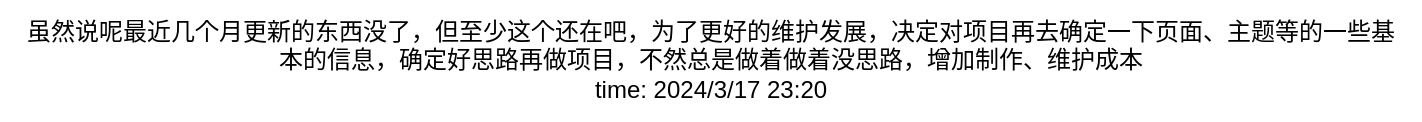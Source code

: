 <mxfile>
    <diagram id="ZiP5M9Remxnd2Y1P3_37" name="第 1 页">
        <mxGraphModel dx="1080" dy="825" grid="1" gridSize="10" guides="1" tooltips="1" connect="1" arrows="1" fold="1" page="1" pageScale="1" pageWidth="827" pageHeight="1169" math="0" shadow="0">
            <root>
                <mxCell id="0"/>
                <mxCell id="1" parent="0"/>
                <mxCell id="2" value="&lt;span style=&quot;text-align: left;&quot;&gt;虽然说呢最近几个月更新的东西没了，但至少这个还在吧，为了更好的维护发展，决定对项目再去确定一下页面、主题等的一些基&lt;br&gt;本的信息，确定好思路再做项目，不然总是做着做着没思路，增加制作、维护成本&lt;br&gt;time: 2024/3/17 23:20&lt;br&gt;&lt;/span&gt;" style="text;html=1;align=center;verticalAlign=middle;resizable=0;points=[];autosize=1;strokeColor=none;fillColor=none;" vertex="1" parent="1">
                    <mxGeometry x="10" width="710" height="60" as="geometry"/>
                </mxCell>
            </root>
        </mxGraphModel>
    </diagram>
</mxfile>